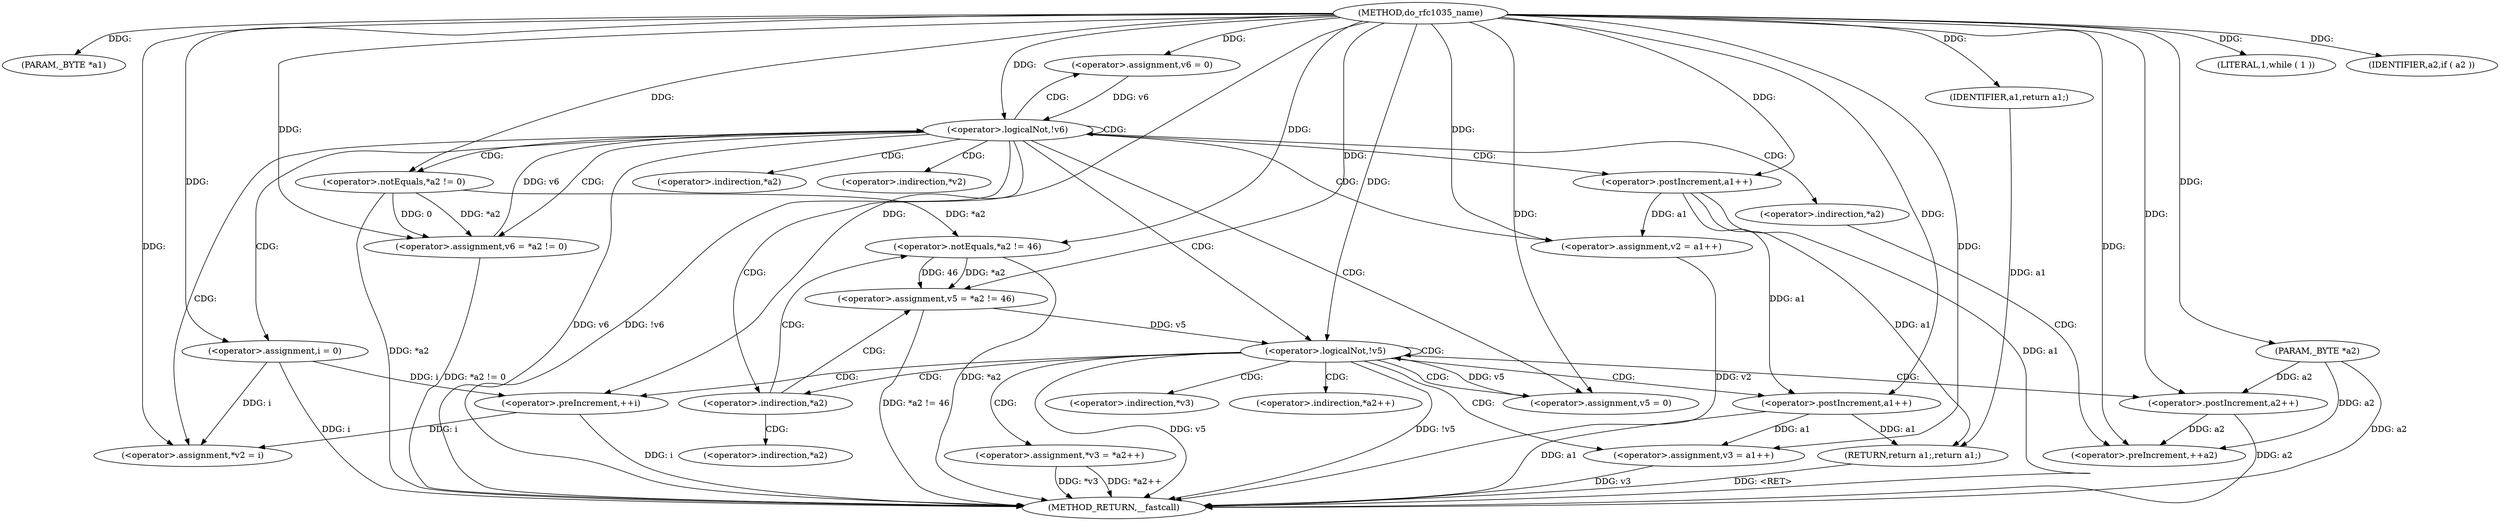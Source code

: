 digraph do_rfc1035_name {  
"1000106" [label = "(METHOD,do_rfc1035_name)" ]
"1000181" [label = "(METHOD_RETURN,__fastcall)" ]
"1000107" [label = "(PARAM,_BYTE *a1)" ]
"1000108" [label = "(PARAM,_BYTE *a2)" ]
"1000116" [label = "(LITERAL,1,while ( 1 ))" ]
"1000118" [label = "(<operator>.assignment,v6 = 0)" ]
"1000122" [label = "(IDENTIFIER,a2,if ( a2 ))" ]
"1000123" [label = "(<operator>.assignment,v6 = *a2 != 0)" ]
"1000125" [label = "(<operator>.notEquals,*a2 != 0)" ]
"1000130" [label = "(<operator>.logicalNot,!v6)" ]
"1000133" [label = "(<operator>.assignment,v2 = a1++)" ]
"1000135" [label = "(<operator>.postIncrement,a1++)" ]
"1000138" [label = "(<operator>.assignment,i = 0)" ]
"1000141" [label = "(<operator>.preIncrement,++i)" ]
"1000144" [label = "(<operator>.assignment,v5 = 0)" ]
"1000150" [label = "(<operator>.assignment,v5 = *a2 != 46)" ]
"1000152" [label = "(<operator>.notEquals,*a2 != 46)" ]
"1000157" [label = "(<operator>.logicalNot,!v5)" ]
"1000160" [label = "(<operator>.assignment,v3 = a1++)" ]
"1000162" [label = "(<operator>.postIncrement,a1++)" ]
"1000164" [label = "(<operator>.assignment,*v3 = *a2++)" ]
"1000168" [label = "(<operator>.postIncrement,a2++)" ]
"1000170" [label = "(<operator>.assignment,*v2 = i)" ]
"1000177" [label = "(<operator>.preIncrement,++a2)" ]
"1000179" [label = "(RETURN,return a1;,return a1;)" ]
"1000180" [label = "(IDENTIFIER,a1,return a1;)" ]
"1000126" [label = "(<operator>.indirection,*a2)" ]
"1000148" [label = "(<operator>.indirection,*a2)" ]
"1000153" [label = "(<operator>.indirection,*a2)" ]
"1000165" [label = "(<operator>.indirection,*v3)" ]
"1000167" [label = "(<operator>.indirection,*a2++)" ]
"1000171" [label = "(<operator>.indirection,*v2)" ]
"1000175" [label = "(<operator>.indirection,*a2)" ]
  "1000179" -> "1000181"  [ label = "DDG: <RET>"] 
  "1000157" -> "1000181"  [ label = "DDG: !v5"] 
  "1000150" -> "1000181"  [ label = "DDG: *a2 != 46"] 
  "1000157" -> "1000181"  [ label = "DDG: v5"] 
  "1000130" -> "1000181"  [ label = "DDG: v6"] 
  "1000168" -> "1000181"  [ label = "DDG: a2"] 
  "1000164" -> "1000181"  [ label = "DDG: *a2++"] 
  "1000135" -> "1000181"  [ label = "DDG: a1"] 
  "1000160" -> "1000181"  [ label = "DDG: v3"] 
  "1000162" -> "1000181"  [ label = "DDG: a1"] 
  "1000138" -> "1000181"  [ label = "DDG: i"] 
  "1000141" -> "1000181"  [ label = "DDG: i"] 
  "1000133" -> "1000181"  [ label = "DDG: v2"] 
  "1000130" -> "1000181"  [ label = "DDG: !v6"] 
  "1000152" -> "1000181"  [ label = "DDG: *a2"] 
  "1000125" -> "1000181"  [ label = "DDG: *a2"] 
  "1000123" -> "1000181"  [ label = "DDG: *a2 != 0"] 
  "1000108" -> "1000181"  [ label = "DDG: a2"] 
  "1000164" -> "1000181"  [ label = "DDG: *v3"] 
  "1000106" -> "1000107"  [ label = "DDG: "] 
  "1000106" -> "1000108"  [ label = "DDG: "] 
  "1000106" -> "1000116"  [ label = "DDG: "] 
  "1000106" -> "1000118"  [ label = "DDG: "] 
  "1000106" -> "1000122"  [ label = "DDG: "] 
  "1000125" -> "1000123"  [ label = "DDG: *a2"] 
  "1000125" -> "1000123"  [ label = "DDG: 0"] 
  "1000106" -> "1000123"  [ label = "DDG: "] 
  "1000106" -> "1000125"  [ label = "DDG: "] 
  "1000123" -> "1000130"  [ label = "DDG: v6"] 
  "1000118" -> "1000130"  [ label = "DDG: v6"] 
  "1000106" -> "1000130"  [ label = "DDG: "] 
  "1000106" -> "1000133"  [ label = "DDG: "] 
  "1000135" -> "1000133"  [ label = "DDG: a1"] 
  "1000106" -> "1000135"  [ label = "DDG: "] 
  "1000106" -> "1000138"  [ label = "DDG: "] 
  "1000138" -> "1000141"  [ label = "DDG: i"] 
  "1000106" -> "1000141"  [ label = "DDG: "] 
  "1000106" -> "1000144"  [ label = "DDG: "] 
  "1000152" -> "1000150"  [ label = "DDG: *a2"] 
  "1000152" -> "1000150"  [ label = "DDG: 46"] 
  "1000106" -> "1000150"  [ label = "DDG: "] 
  "1000125" -> "1000152"  [ label = "DDG: *a2"] 
  "1000106" -> "1000152"  [ label = "DDG: "] 
  "1000144" -> "1000157"  [ label = "DDG: v5"] 
  "1000150" -> "1000157"  [ label = "DDG: v5"] 
  "1000106" -> "1000157"  [ label = "DDG: "] 
  "1000106" -> "1000160"  [ label = "DDG: "] 
  "1000162" -> "1000160"  [ label = "DDG: a1"] 
  "1000135" -> "1000162"  [ label = "DDG: a1"] 
  "1000106" -> "1000162"  [ label = "DDG: "] 
  "1000108" -> "1000168"  [ label = "DDG: a2"] 
  "1000106" -> "1000168"  [ label = "DDG: "] 
  "1000138" -> "1000170"  [ label = "DDG: i"] 
  "1000141" -> "1000170"  [ label = "DDG: i"] 
  "1000106" -> "1000170"  [ label = "DDG: "] 
  "1000168" -> "1000177"  [ label = "DDG: a2"] 
  "1000108" -> "1000177"  [ label = "DDG: a2"] 
  "1000106" -> "1000177"  [ label = "DDG: "] 
  "1000180" -> "1000179"  [ label = "DDG: a1"] 
  "1000135" -> "1000179"  [ label = "DDG: a1"] 
  "1000162" -> "1000179"  [ label = "DDG: a1"] 
  "1000106" -> "1000180"  [ label = "DDG: "] 
  "1000130" -> "1000144"  [ label = "CDG: "] 
  "1000130" -> "1000138"  [ label = "CDG: "] 
  "1000130" -> "1000135"  [ label = "CDG: "] 
  "1000130" -> "1000133"  [ label = "CDG: "] 
  "1000130" -> "1000157"  [ label = "CDG: "] 
  "1000130" -> "1000148"  [ label = "CDG: "] 
  "1000130" -> "1000175"  [ label = "CDG: "] 
  "1000130" -> "1000171"  [ label = "CDG: "] 
  "1000130" -> "1000170"  [ label = "CDG: "] 
  "1000130" -> "1000118"  [ label = "CDG: "] 
  "1000130" -> "1000130"  [ label = "CDG: "] 
  "1000130" -> "1000126"  [ label = "CDG: "] 
  "1000130" -> "1000125"  [ label = "CDG: "] 
  "1000130" -> "1000123"  [ label = "CDG: "] 
  "1000148" -> "1000153"  [ label = "CDG: "] 
  "1000148" -> "1000152"  [ label = "CDG: "] 
  "1000148" -> "1000150"  [ label = "CDG: "] 
  "1000157" -> "1000168"  [ label = "CDG: "] 
  "1000157" -> "1000167"  [ label = "CDG: "] 
  "1000157" -> "1000165"  [ label = "CDG: "] 
  "1000157" -> "1000164"  [ label = "CDG: "] 
  "1000157" -> "1000162"  [ label = "CDG: "] 
  "1000157" -> "1000144"  [ label = "CDG: "] 
  "1000157" -> "1000141"  [ label = "CDG: "] 
  "1000157" -> "1000160"  [ label = "CDG: "] 
  "1000157" -> "1000157"  [ label = "CDG: "] 
  "1000157" -> "1000148"  [ label = "CDG: "] 
  "1000175" -> "1000177"  [ label = "CDG: "] 
}
